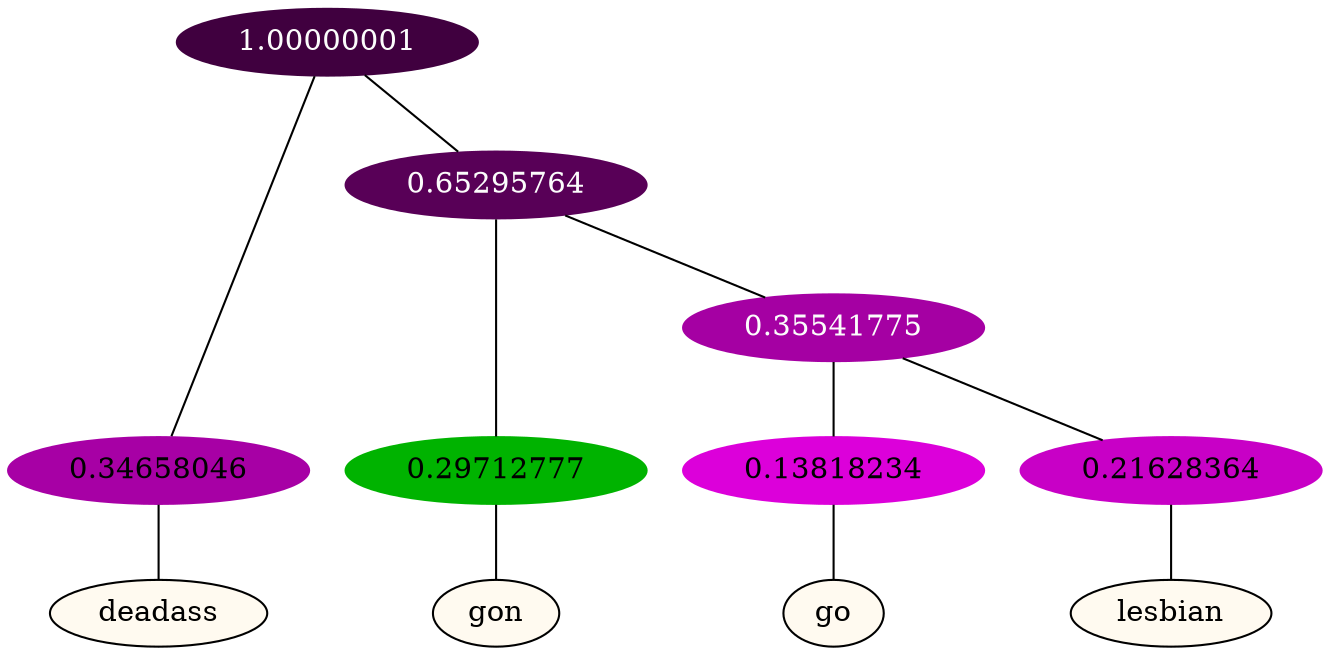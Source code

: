 graph {
	node [format=png height=0.15 nodesep=0.001 ordering=out overlap=prism overlap_scaling=0.01 ranksep=0.001 ratio=0.2 style=filled width=0.15]
	{
		rank=same
		a_w_1 [label=deadass color=black fillcolor=floralwhite style="filled,solid"]
		a_w_3 [label=gon color=black fillcolor=floralwhite style="filled,solid"]
		a_w_5 [label=go color=black fillcolor=floralwhite style="filled,solid"]
		a_w_6 [label=lesbian color=black fillcolor=floralwhite style="filled,solid"]
	}
	a_n_1 -- a_w_1
	a_n_3 -- a_w_3
	a_n_5 -- a_w_5
	a_n_6 -- a_w_6
	{
		rank=same
		a_n_1 [label=0.34658046 color="0.835 1.000 0.653" fontcolor=black]
		a_n_3 [label=0.29712777 color="0.334 1.000 0.703" fontcolor=black]
		a_n_5 [label=0.13818234 color="0.835 1.000 0.862" fontcolor=black]
		a_n_6 [label=0.21628364 color="0.835 1.000 0.784" fontcolor=black]
	}
	a_n_0 [label=1.00000001 color="0.835 1.000 0.250" fontcolor=grey99]
	a_n_0 -- a_n_1
	a_n_2 [label=0.65295764 color="0.835 1.000 0.347" fontcolor=grey99]
	a_n_0 -- a_n_2
	a_n_2 -- a_n_3
	a_n_4 [label=0.35541775 color="0.835 1.000 0.645" fontcolor=grey99]
	a_n_2 -- a_n_4
	a_n_4 -- a_n_5
	a_n_4 -- a_n_6
}
